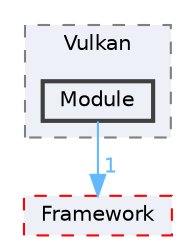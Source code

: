 digraph "D:/Peridyno/peridyno/src/Topology/Vulkan/Module"
{
 // LATEX_PDF_SIZE
  bgcolor="transparent";
  edge [fontname=Helvetica,fontsize=10,labelfontname=Helvetica,labelfontsize=10];
  node [fontname=Helvetica,fontsize=10,shape=box,height=0.2,width=0.4];
  compound=true
  subgraph clusterdir_3eb2e91c439b7b6d2c08e58661624d85 {
    graph [ bgcolor="#edf0f7", pencolor="grey50", label="Vulkan", fontname=Helvetica,fontsize=10 style="filled,dashed", URL="dir_3eb2e91c439b7b6d2c08e58661624d85.html",tooltip=""]
  dir_a5214a9a8c69e3bf49629f9111d5393a [label="Module", fillcolor="#edf0f7", color="grey25", style="filled,bold", URL="dir_a5214a9a8c69e3bf49629f9111d5393a.html",tooltip=""];
  }
  dir_72c161997c5186b0a4bbf39a44809cf4 [label="Framework", fillcolor="#edf0f7", color="red", style="filled,dashed", URL="dir_72c161997c5186b0a4bbf39a44809cf4.html",tooltip=""];
  dir_a5214a9a8c69e3bf49629f9111d5393a->dir_72c161997c5186b0a4bbf39a44809cf4 [headlabel="1", labeldistance=1.5 headhref="dir_000056_000027.html" href="dir_000056_000027.html" color="steelblue1" fontcolor="steelblue1"];
}

